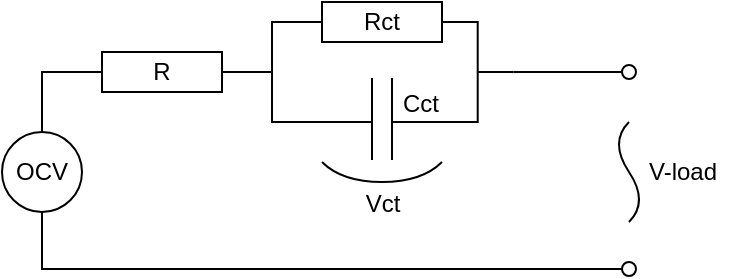 <mxfile version="26.2.14">
  <diagram name="Page-1" id="t2919gkGJuyIqcn0u3JK">
    <mxGraphModel dx="467" dy="324" grid="1" gridSize="10" guides="1" tooltips="1" connect="1" arrows="1" fold="1" page="1" pageScale="1" pageWidth="850" pageHeight="1100" math="0" shadow="0">
      <root>
        <mxCell id="0" />
        <mxCell id="1" parent="0" />
        <mxCell id="yAxcGuMrdjNL_4U-_P00-19" style="edgeStyle=orthogonalEdgeStyle;rounded=0;orthogonalLoop=1;jettySize=auto;html=1;exitX=0.5;exitY=1;exitDx=0;exitDy=0;entryX=0;entryY=0.5;entryDx=0;entryDy=0;endArrow=none;startFill=0;" parent="1" source="yAxcGuMrdjNL_4U-_P00-2" target="yAxcGuMrdjNL_4U-_P00-16" edge="1">
          <mxGeometry relative="1" as="geometry">
            <mxPoint x="470" y="270" as="targetPoint" />
            <Array as="points">
              <mxPoint x="190" y="264" />
            </Array>
          </mxGeometry>
        </mxCell>
        <mxCell id="yAxcGuMrdjNL_4U-_P00-2" value="OCV" style="ellipse;whiteSpace=wrap;html=1;aspect=fixed;" parent="1" vertex="1">
          <mxGeometry x="170" y="195" width="40" height="40" as="geometry" />
        </mxCell>
        <mxCell id="yAxcGuMrdjNL_4U-_P00-12" style="edgeStyle=orthogonalEdgeStyle;rounded=0;orthogonalLoop=1;jettySize=auto;html=1;exitX=0;exitY=0.5;exitDx=0;exitDy=0;entryX=0.5;entryY=0;entryDx=0;entryDy=0;endArrow=none;startFill=0;" parent="1" source="yAxcGuMrdjNL_4U-_P00-3" target="yAxcGuMrdjNL_4U-_P00-2" edge="1">
          <mxGeometry relative="1" as="geometry" />
        </mxCell>
        <mxCell id="yAxcGuMrdjNL_4U-_P00-3" value="R" style="rounded=0;whiteSpace=wrap;html=1;" parent="1" vertex="1">
          <mxGeometry x="220" y="155" width="60" height="20" as="geometry" />
        </mxCell>
        <mxCell id="yAxcGuMrdjNL_4U-_P00-4" value="Rct" style="rounded=0;whiteSpace=wrap;html=1;" parent="1" vertex="1">
          <mxGeometry x="330" y="130" width="60" height="20" as="geometry" />
        </mxCell>
        <mxCell id="yAxcGuMrdjNL_4U-_P00-11" style="edgeStyle=orthogonalEdgeStyle;rounded=0;orthogonalLoop=1;jettySize=auto;html=1;exitX=0;exitY=0.5;exitDx=0;exitDy=0;endArrow=none;startFill=0;entryX=1;entryY=1;entryDx=0;entryDy=0;entryPerimeter=0;" parent="1" source="yAxcGuMrdjNL_4U-_P00-5" edge="1" target="yAxcGuMrdjNL_4U-_P00-7">
          <mxGeometry relative="1" as="geometry">
            <mxPoint x="320" y="200.111" as="targetPoint" />
            <Array as="points">
              <mxPoint x="355" y="190" />
            </Array>
          </mxGeometry>
        </mxCell>
        <mxCell id="yAxcGuMrdjNL_4U-_P00-5" value="" style="shape=partialRectangle;whiteSpace=wrap;html=1;top=0;bottom=0;fillColor=none;" parent="1" vertex="1">
          <mxGeometry x="355" y="168.5" width="10" height="40" as="geometry" />
        </mxCell>
        <mxCell id="yAxcGuMrdjNL_4U-_P00-6" value="Cct" style="text;html=1;align=center;verticalAlign=middle;resizable=0;points=[];autosize=1;strokeColor=none;fillColor=none;" parent="1" vertex="1">
          <mxGeometry x="359" y="166" width="40" height="30" as="geometry" />
        </mxCell>
        <mxCell id="yAxcGuMrdjNL_4U-_P00-7" value="" style="strokeWidth=1;html=1;shape=mxgraph.flowchart.annotation_2;align=left;labelPosition=right;pointerEvents=1;" parent="1" vertex="1">
          <mxGeometry x="280" y="140" width="50" height="50" as="geometry" />
        </mxCell>
        <mxCell id="yAxcGuMrdjNL_4U-_P00-15" style="edgeStyle=orthogonalEdgeStyle;rounded=0;orthogonalLoop=1;jettySize=auto;html=1;exitX=0;exitY=0.5;exitDx=0;exitDy=0;exitPerimeter=0;entryX=0;entryY=0.5;entryDx=0;entryDy=0;endArrow=none;startFill=0;" parent="1" source="yAxcGuMrdjNL_4U-_P00-8" target="yAxcGuMrdjNL_4U-_P00-13" edge="1">
          <mxGeometry relative="1" as="geometry" />
        </mxCell>
        <mxCell id="yAxcGuMrdjNL_4U-_P00-8" value="" style="strokeWidth=1;html=1;shape=mxgraph.flowchart.annotation_2;align=left;labelPosition=right;pointerEvents=1;rotation=-180;" parent="1" vertex="1">
          <mxGeometry x="390" y="140" width="35.71" height="50" as="geometry" />
        </mxCell>
        <mxCell id="yAxcGuMrdjNL_4U-_P00-10" style="edgeStyle=orthogonalEdgeStyle;rounded=0;orthogonalLoop=1;jettySize=auto;html=1;exitX=1;exitY=0.5;exitDx=0;exitDy=0;entryX=1;entryY=0;entryDx=0;entryDy=0;entryPerimeter=0;strokeColor=default;endArrow=none;startFill=0;" parent="1" source="yAxcGuMrdjNL_4U-_P00-5" target="yAxcGuMrdjNL_4U-_P00-8" edge="1">
          <mxGeometry relative="1" as="geometry">
            <Array as="points">
              <mxPoint x="365" y="190" />
            </Array>
          </mxGeometry>
        </mxCell>
        <mxCell id="yAxcGuMrdjNL_4U-_P00-13" value="" style="ellipse;whiteSpace=wrap;html=1;aspect=fixed;" parent="1" vertex="1">
          <mxGeometry x="480" y="161.5" width="7" height="7" as="geometry" />
        </mxCell>
        <mxCell id="yAxcGuMrdjNL_4U-_P00-16" value="" style="ellipse;whiteSpace=wrap;html=1;aspect=fixed;" parent="1" vertex="1">
          <mxGeometry x="480" y="260" width="7" height="7" as="geometry" />
        </mxCell>
        <mxCell id="yAxcGuMrdjNL_4U-_P00-20" value="" style="curved=1;endArrow=none;html=1;rounded=0;startFill=0;" parent="1" edge="1">
          <mxGeometry width="50" height="50" relative="1" as="geometry">
            <mxPoint x="483.5" y="240" as="sourcePoint" />
            <mxPoint x="483.5" y="190" as="targetPoint" />
            <Array as="points">
              <mxPoint x="493.5" y="230" />
              <mxPoint x="473.5" y="200" />
            </Array>
          </mxGeometry>
        </mxCell>
        <mxCell id="yAxcGuMrdjNL_4U-_P00-21" value="V-load" style="text;html=1;align=center;verticalAlign=middle;resizable=0;points=[];autosize=1;strokeColor=none;fillColor=none;" parent="1" vertex="1">
          <mxGeometry x="480" y="200" width="60" height="30" as="geometry" />
        </mxCell>
        <mxCell id="beKItPTJay8wKtfRdiwm-1" value="" style="curved=1;endArrow=none;html=1;rounded=0;startFill=0;strokeWidth=1;" edge="1" parent="1">
          <mxGeometry width="50" height="50" relative="1" as="geometry">
            <mxPoint x="330" y="210" as="sourcePoint" />
            <mxPoint x="390" y="210" as="targetPoint" />
            <Array as="points">
              <mxPoint x="330" y="210" />
              <mxPoint x="340" y="220" />
              <mxPoint x="380" y="220" />
            </Array>
          </mxGeometry>
        </mxCell>
        <mxCell id="beKItPTJay8wKtfRdiwm-2" value="Vct" style="text;html=1;align=center;verticalAlign=middle;resizable=0;points=[];autosize=1;strokeColor=none;fillColor=none;" vertex="1" parent="1">
          <mxGeometry x="340" y="216" width="40" height="30" as="geometry" />
        </mxCell>
      </root>
    </mxGraphModel>
  </diagram>
</mxfile>
